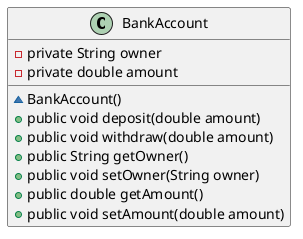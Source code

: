 @startuml
class BankAccount {
  -private String owner
  -private double amount
  ~BankAccount()
  +public void deposit(double amount)
  +public void withdraw(double amount)
  +public String getOwner()
  +public void setOwner(String owner)
  +public double getAmount()
  +public void setAmount(double amount)
}
@enduml